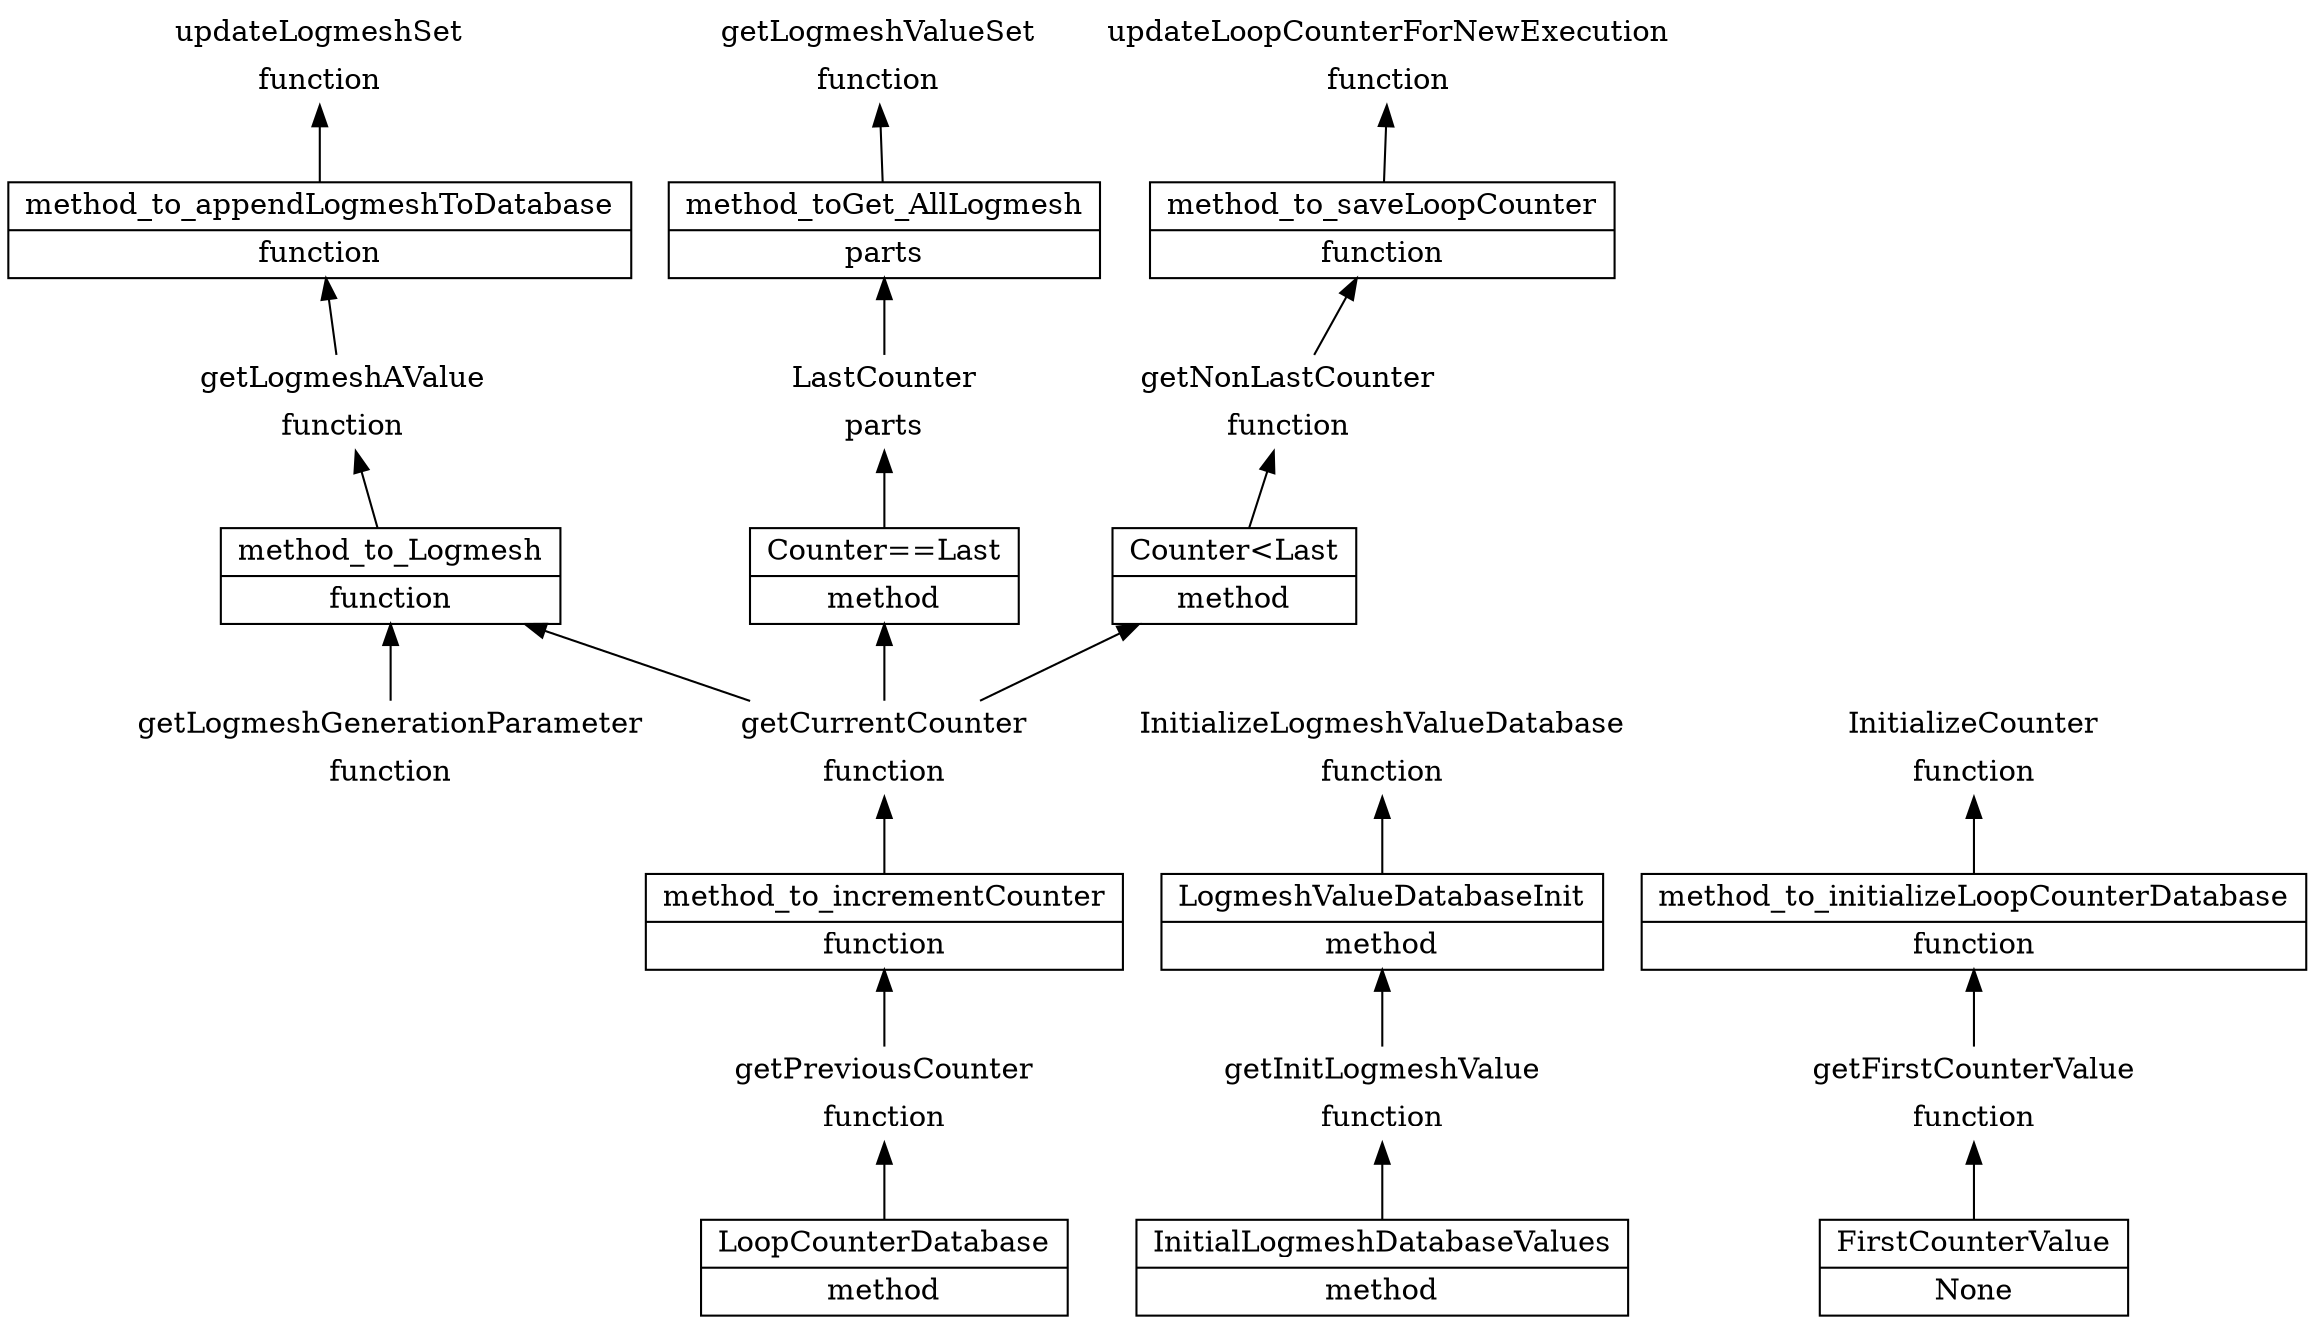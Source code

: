 digraph "LogMesh/iterative" {
	graph [rankdir=BT]
	getCurrentCounter -> method_to_Logmesh
	LoopCounterDatabase -> getPreviousCounter
	getCurrentCounter -> "Counter==Last"
	LogmeshValueDatabaseInit -> InitializeLogmeshValueDatabase
	method_to_saveLoopCounter -> updateLoopCounterForNewExecution
	method_toGet_AllLogmesh -> getLogmeshValueSet
	"Counter\<Last" -> getNonLastCounter
	getFirstCounterValue -> method_to_initializeLoopCounterDatabase
	method_to_appendLogmeshToDatabase -> updateLogmeshSet
	getLogmeshAValue -> method_to_appendLogmeshToDatabase
	method_to_incrementCounter -> getCurrentCounter
	InitialLogmeshDatabaseValues -> getInitLogmeshValue
	getLogmeshGenerationParameter -> method_to_Logmesh
	"Counter==Last" -> LastCounter
	method_to_initializeLoopCounterDatabase -> InitializeCounter
	LastCounter -> method_toGet_AllLogmesh
	getInitLogmeshValue -> LogmeshValueDatabaseInit
	getCurrentCounter -> "Counter\<Last"
	getPreviousCounter -> method_to_incrementCounter
	FirstCounterValue -> getFirstCounterValue
	method_to_Logmesh -> getLogmeshAValue
	getNonLastCounter -> method_to_saveLoopCounter
	getNonLastCounter [label="{getNonLastCounter|function}" color=white shape=record]
	getInitLogmeshValue [label="{getInitLogmeshValue|function}" color=white shape=record]
	LastCounter [label="{LastCounter|function}" color=white shape=record]
	getLogmeshAValue [label="{getLogmeshAValue|function}" color=white shape=record]
	updateLoopCounterForNewExecution [label="{updateLoopCounterForNewExecution|function}" color=white shape=record]
	getLogmeshGenerationParameter [label="{getLogmeshGenerationParameter|function}" color=white shape=record]
	InitializeCounter [label="{InitializeCounter|function}" color=white shape=record]
	getCurrentCounter [label="{getCurrentCounter|parts}" color=white shape=record]
	getPreviousCounter [label="{getPreviousCounter|function}" color=white shape=record]
	LastCounter [label="{LastCounter|parts}" color=white shape=record]
	getLogmeshValueSet [label="{getLogmeshValueSet|function}" color=white shape=record]
	updateLogmeshSet [label="{updateLogmeshSet|function}" color=white shape=record]
	getFirstCounterValue [label="{getFirstCounterValue|function}" color=white shape=record]
	InitializeLogmeshValueDatabase [label="{InitializeLogmeshValueDatabase|function}" color=white shape=record]
	getCurrentCounter [label="{getCurrentCounter|function}" color=white shape=record]
	method_to_incrementCounter [label="{method_to_incrementCounter|function}" shape=record]
	method_toGet_AllLogmesh [label="{method_toGet_AllLogmesh|parts}" shape=record]
	InitialLogmeshDatabaseValues [label="{InitialLogmeshDatabaseValues|method}" shape=record]
	method_to_Logmesh [label="{method_to_Logmesh|function}" shape=record]
	method_to_initializeLoopCounterDatabase [label="{method_to_initializeLoopCounterDatabase|function}" shape=record]
	method_to_saveLoopCounter [label="{method_to_saveLoopCounter|function}" shape=record]
	FirstCounterValue [label="{FirstCounterValue|None}" shape=record]
	"Counter\<Last" [label="{Counter\<Last|method}" shape=record]
	method_to_appendLogmeshToDatabase [label="{method_to_appendLogmeshToDatabase|function}" shape=record]
	"Counter==Last" [label="{Counter==Last|method}" shape=record]
	LogmeshValueDatabaseInit [label="{LogmeshValueDatabaseInit|method}" shape=record]
	LoopCounterDatabase [label="{LoopCounterDatabase|method}" shape=record]
}
